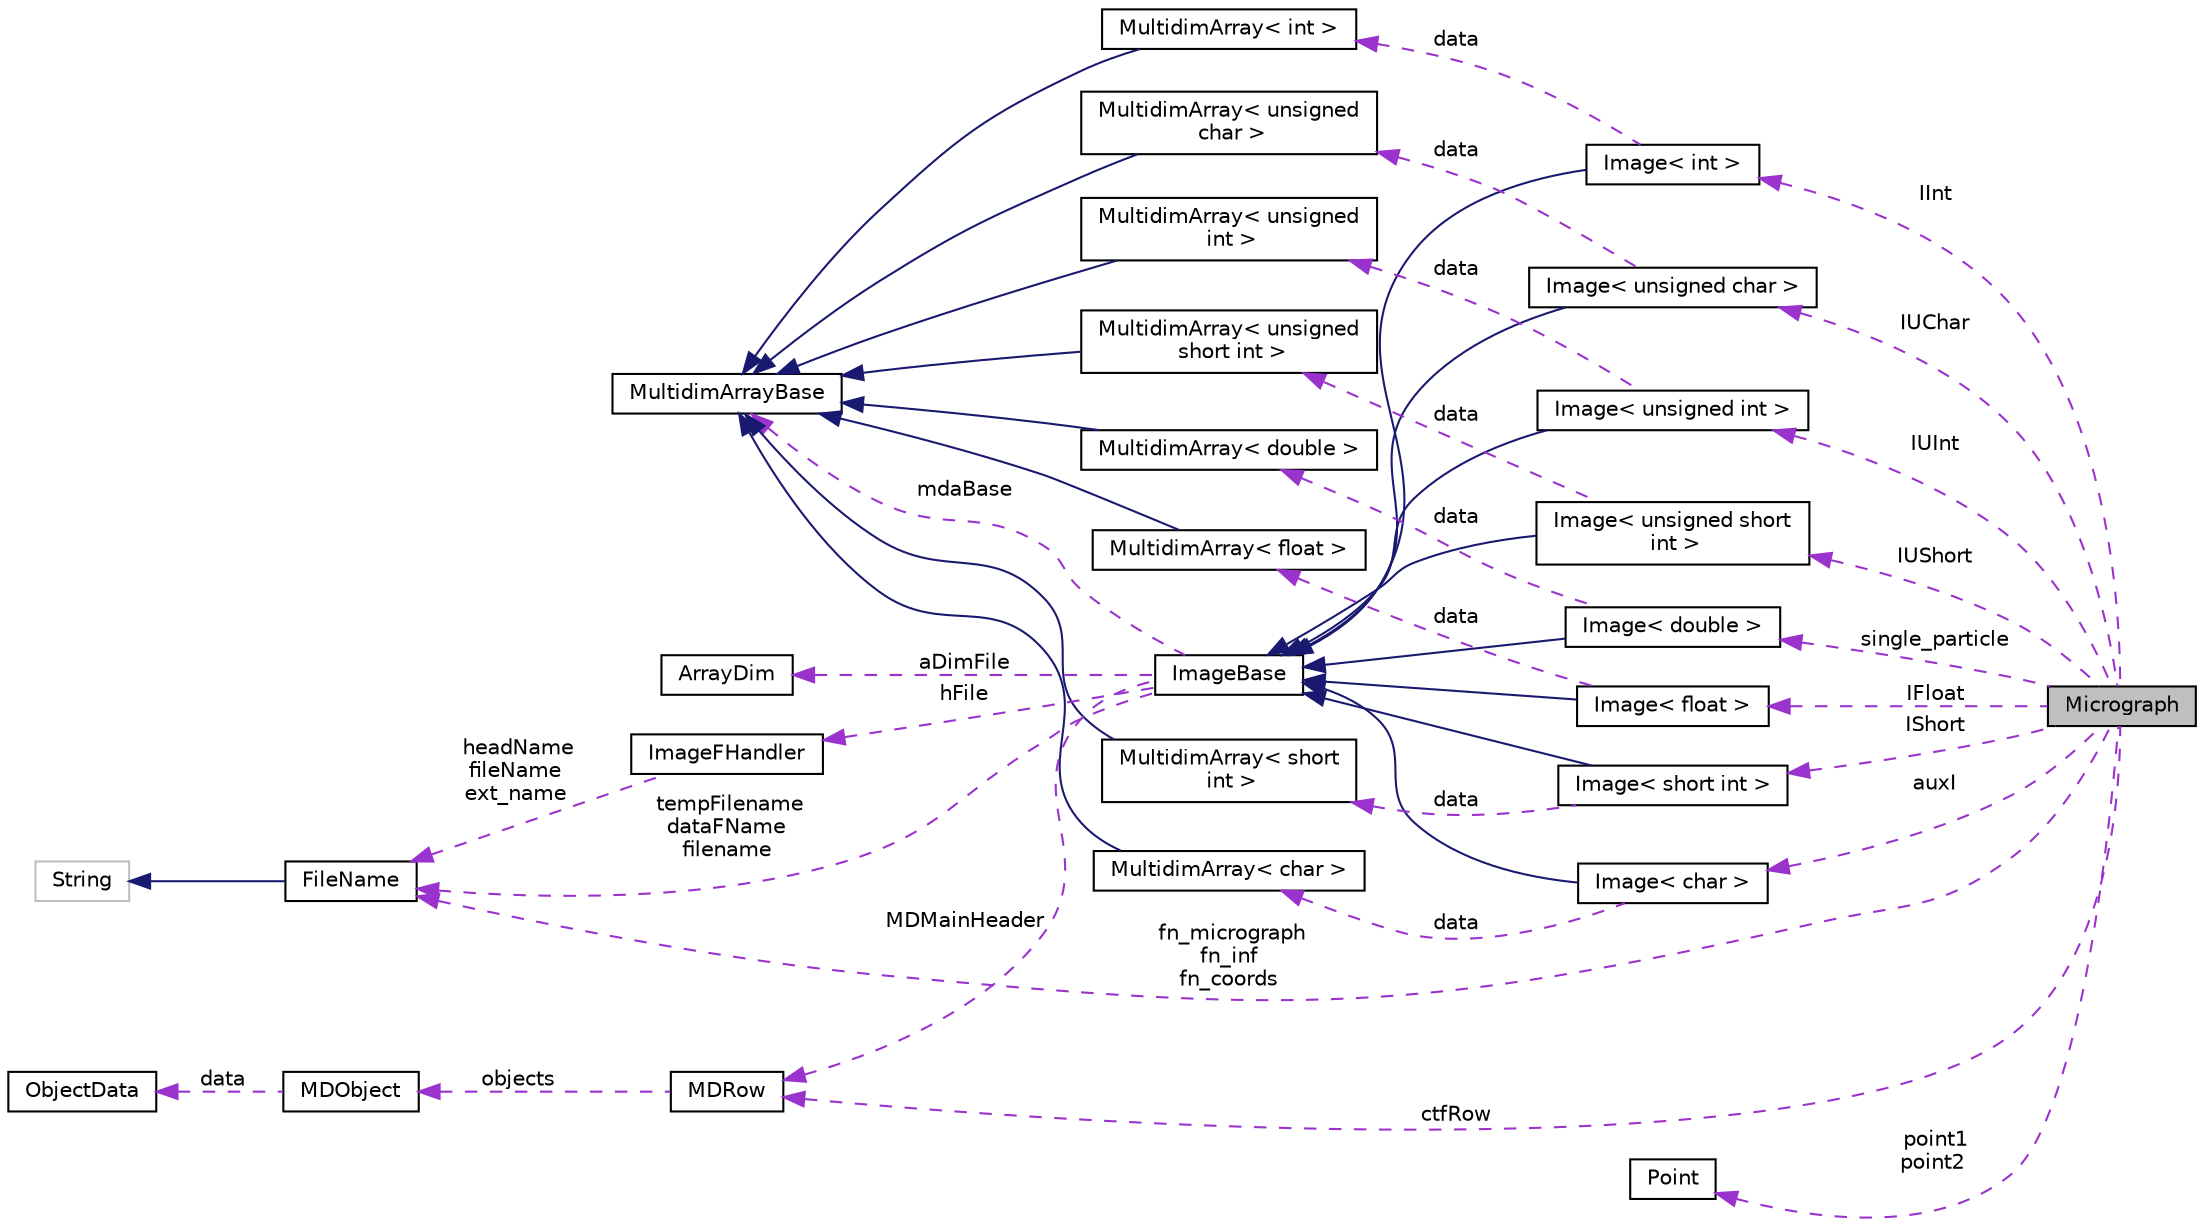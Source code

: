 digraph "Micrograph"
{
  edge [fontname="Helvetica",fontsize="10",labelfontname="Helvetica",labelfontsize="10"];
  node [fontname="Helvetica",fontsize="10",shape=record];
  rankdir="LR";
  Node1 [label="Micrograph",height=0.2,width=0.4,color="black", fillcolor="grey75", style="filled", fontcolor="black"];
  Node2 -> Node1 [dir="back",color="darkorchid3",fontsize="10",style="dashed",label=" auxI" ,fontname="Helvetica"];
  Node2 [label="Image\< char \>",height=0.2,width=0.4,color="black", fillcolor="white", style="filled",URL="$classImage.html"];
  Node3 -> Node2 [dir="back",color="midnightblue",fontsize="10",style="solid",fontname="Helvetica"];
  Node3 [label="ImageBase",height=0.2,width=0.4,color="black", fillcolor="white", style="filled",URL="$classImageBase.html",tooltip="Image base class. "];
  Node4 -> Node3 [dir="back",color="darkorchid3",fontsize="10",style="dashed",label=" mdaBase" ,fontname="Helvetica"];
  Node4 [label="MultidimArrayBase",height=0.2,width=0.4,color="black", fillcolor="white", style="filled",URL="$classMultidimArrayBase.html"];
  Node5 -> Node3 [dir="back",color="darkorchid3",fontsize="10",style="dashed",label=" hFile" ,fontname="Helvetica"];
  Node5 [label="ImageFHandler",height=0.2,width=0.4,color="black", fillcolor="white", style="filled",URL="$structImageFHandler.html"];
  Node6 -> Node5 [dir="back",color="darkorchid3",fontsize="10",style="dashed",label=" headName\nfileName\next_name" ,fontname="Helvetica"];
  Node6 [label="FileName",height=0.2,width=0.4,color="black", fillcolor="white", style="filled",URL="$classFileName.html"];
  Node7 -> Node6 [dir="back",color="midnightblue",fontsize="10",style="solid",fontname="Helvetica"];
  Node7 [label="String",height=0.2,width=0.4,color="grey75", fillcolor="white", style="filled"];
  Node8 -> Node3 [dir="back",color="darkorchid3",fontsize="10",style="dashed",label=" MDMainHeader" ,fontname="Helvetica"];
  Node8 [label="MDRow",height=0.2,width=0.4,color="black", fillcolor="white", style="filled",URL="$classMDRow.html"];
  Node9 -> Node8 [dir="back",color="darkorchid3",fontsize="10",style="dashed",label=" objects" ,fontname="Helvetica"];
  Node9 [label="MDObject",height=0.2,width=0.4,color="black", fillcolor="white", style="filled",URL="$classMDObject.html"];
  Node10 -> Node9 [dir="back",color="darkorchid3",fontsize="10",style="dashed",label=" data" ,fontname="Helvetica"];
  Node10 [label="ObjectData",height=0.2,width=0.4,color="black", fillcolor="white", style="filled",URL="$unionObjectData.html"];
  Node11 -> Node3 [dir="back",color="darkorchid3",fontsize="10",style="dashed",label=" aDimFile" ,fontname="Helvetica"];
  Node11 [label="ArrayDim",height=0.2,width=0.4,color="black", fillcolor="white", style="filled",URL="$structArrayDim.html"];
  Node6 -> Node3 [dir="back",color="darkorchid3",fontsize="10",style="dashed",label=" tempFilename\ndataFName\nfilename" ,fontname="Helvetica"];
  Node12 -> Node2 [dir="back",color="darkorchid3",fontsize="10",style="dashed",label=" data" ,fontname="Helvetica"];
  Node12 [label="MultidimArray\< char \>",height=0.2,width=0.4,color="black", fillcolor="white", style="filled",URL="$classMultidimArray.html"];
  Node4 -> Node12 [dir="back",color="midnightblue",fontsize="10",style="solid",fontname="Helvetica"];
  Node13 -> Node1 [dir="back",color="darkorchid3",fontsize="10",style="dashed",label=" IFloat" ,fontname="Helvetica"];
  Node13 [label="Image\< float \>",height=0.2,width=0.4,color="black", fillcolor="white", style="filled",URL="$classImage.html"];
  Node3 -> Node13 [dir="back",color="midnightblue",fontsize="10",style="solid",fontname="Helvetica"];
  Node14 -> Node13 [dir="back",color="darkorchid3",fontsize="10",style="dashed",label=" data" ,fontname="Helvetica"];
  Node14 [label="MultidimArray\< float \>",height=0.2,width=0.4,color="black", fillcolor="white", style="filled",URL="$classMultidimArray.html"];
  Node4 -> Node14 [dir="back",color="midnightblue",fontsize="10",style="solid",fontname="Helvetica"];
  Node15 -> Node1 [dir="back",color="darkorchid3",fontsize="10",style="dashed",label=" IUInt" ,fontname="Helvetica"];
  Node15 [label="Image\< unsigned int \>",height=0.2,width=0.4,color="black", fillcolor="white", style="filled",URL="$classImage.html"];
  Node3 -> Node15 [dir="back",color="midnightblue",fontsize="10",style="solid",fontname="Helvetica"];
  Node16 -> Node15 [dir="back",color="darkorchid3",fontsize="10",style="dashed",label=" data" ,fontname="Helvetica"];
  Node16 [label="MultidimArray\< unsigned\l int \>",height=0.2,width=0.4,color="black", fillcolor="white", style="filled",URL="$classMultidimArray.html"];
  Node4 -> Node16 [dir="back",color="midnightblue",fontsize="10",style="solid",fontname="Helvetica"];
  Node17 -> Node1 [dir="back",color="darkorchid3",fontsize="10",style="dashed",label=" IUShort" ,fontname="Helvetica"];
  Node17 [label="Image\< unsigned short\l int \>",height=0.2,width=0.4,color="black", fillcolor="white", style="filled",URL="$classImage.html"];
  Node3 -> Node17 [dir="back",color="midnightblue",fontsize="10",style="solid",fontname="Helvetica"];
  Node18 -> Node17 [dir="back",color="darkorchid3",fontsize="10",style="dashed",label=" data" ,fontname="Helvetica"];
  Node18 [label="MultidimArray\< unsigned\l short int \>",height=0.2,width=0.4,color="black", fillcolor="white", style="filled",URL="$classMultidimArray.html"];
  Node4 -> Node18 [dir="back",color="midnightblue",fontsize="10",style="solid",fontname="Helvetica"];
  Node19 -> Node1 [dir="back",color="darkorchid3",fontsize="10",style="dashed",label=" single_particle" ,fontname="Helvetica"];
  Node19 [label="Image\< double \>",height=0.2,width=0.4,color="black", fillcolor="white", style="filled",URL="$classImage.html"];
  Node3 -> Node19 [dir="back",color="midnightblue",fontsize="10",style="solid",fontname="Helvetica"];
  Node20 -> Node19 [dir="back",color="darkorchid3",fontsize="10",style="dashed",label=" data" ,fontname="Helvetica"];
  Node20 [label="MultidimArray\< double \>",height=0.2,width=0.4,color="black", fillcolor="white", style="filled",URL="$classMultidimArray.html"];
  Node4 -> Node20 [dir="back",color="midnightblue",fontsize="10",style="solid",fontname="Helvetica"];
  Node21 -> Node1 [dir="back",color="darkorchid3",fontsize="10",style="dashed",label=" IShort" ,fontname="Helvetica"];
  Node21 [label="Image\< short int \>",height=0.2,width=0.4,color="black", fillcolor="white", style="filled",URL="$classImage.html"];
  Node3 -> Node21 [dir="back",color="midnightblue",fontsize="10",style="solid",fontname="Helvetica"];
  Node22 -> Node21 [dir="back",color="darkorchid3",fontsize="10",style="dashed",label=" data" ,fontname="Helvetica"];
  Node22 [label="MultidimArray\< short\l int \>",height=0.2,width=0.4,color="black", fillcolor="white", style="filled",URL="$classMultidimArray.html"];
  Node4 -> Node22 [dir="back",color="midnightblue",fontsize="10",style="solid",fontname="Helvetica"];
  Node23 -> Node1 [dir="back",color="darkorchid3",fontsize="10",style="dashed",label=" point1\npoint2" ,fontname="Helvetica"];
  Node23 [label="Point",height=0.2,width=0.4,color="black", fillcolor="white", style="filled",URL="$structPoint.html"];
  Node24 -> Node1 [dir="back",color="darkorchid3",fontsize="10",style="dashed",label=" IInt" ,fontname="Helvetica"];
  Node24 [label="Image\< int \>",height=0.2,width=0.4,color="black", fillcolor="white", style="filled",URL="$classImage.html"];
  Node3 -> Node24 [dir="back",color="midnightblue",fontsize="10",style="solid",fontname="Helvetica"];
  Node25 -> Node24 [dir="back",color="darkorchid3",fontsize="10",style="dashed",label=" data" ,fontname="Helvetica"];
  Node25 [label="MultidimArray\< int \>",height=0.2,width=0.4,color="black", fillcolor="white", style="filled",URL="$classMultidimArray.html"];
  Node4 -> Node25 [dir="back",color="midnightblue",fontsize="10",style="solid",fontname="Helvetica"];
  Node8 -> Node1 [dir="back",color="darkorchid3",fontsize="10",style="dashed",label=" ctfRow" ,fontname="Helvetica"];
  Node26 -> Node1 [dir="back",color="darkorchid3",fontsize="10",style="dashed",label=" IUChar" ,fontname="Helvetica"];
  Node26 [label="Image\< unsigned char \>",height=0.2,width=0.4,color="black", fillcolor="white", style="filled",URL="$classImage.html"];
  Node3 -> Node26 [dir="back",color="midnightblue",fontsize="10",style="solid",fontname="Helvetica"];
  Node27 -> Node26 [dir="back",color="darkorchid3",fontsize="10",style="dashed",label=" data" ,fontname="Helvetica"];
  Node27 [label="MultidimArray\< unsigned\l char \>",height=0.2,width=0.4,color="black", fillcolor="white", style="filled",URL="$classMultidimArray.html"];
  Node4 -> Node27 [dir="back",color="midnightblue",fontsize="10",style="solid",fontname="Helvetica"];
  Node6 -> Node1 [dir="back",color="darkorchid3",fontsize="10",style="dashed",label=" fn_micrograph\nfn_inf\nfn_coords" ,fontname="Helvetica"];
}

